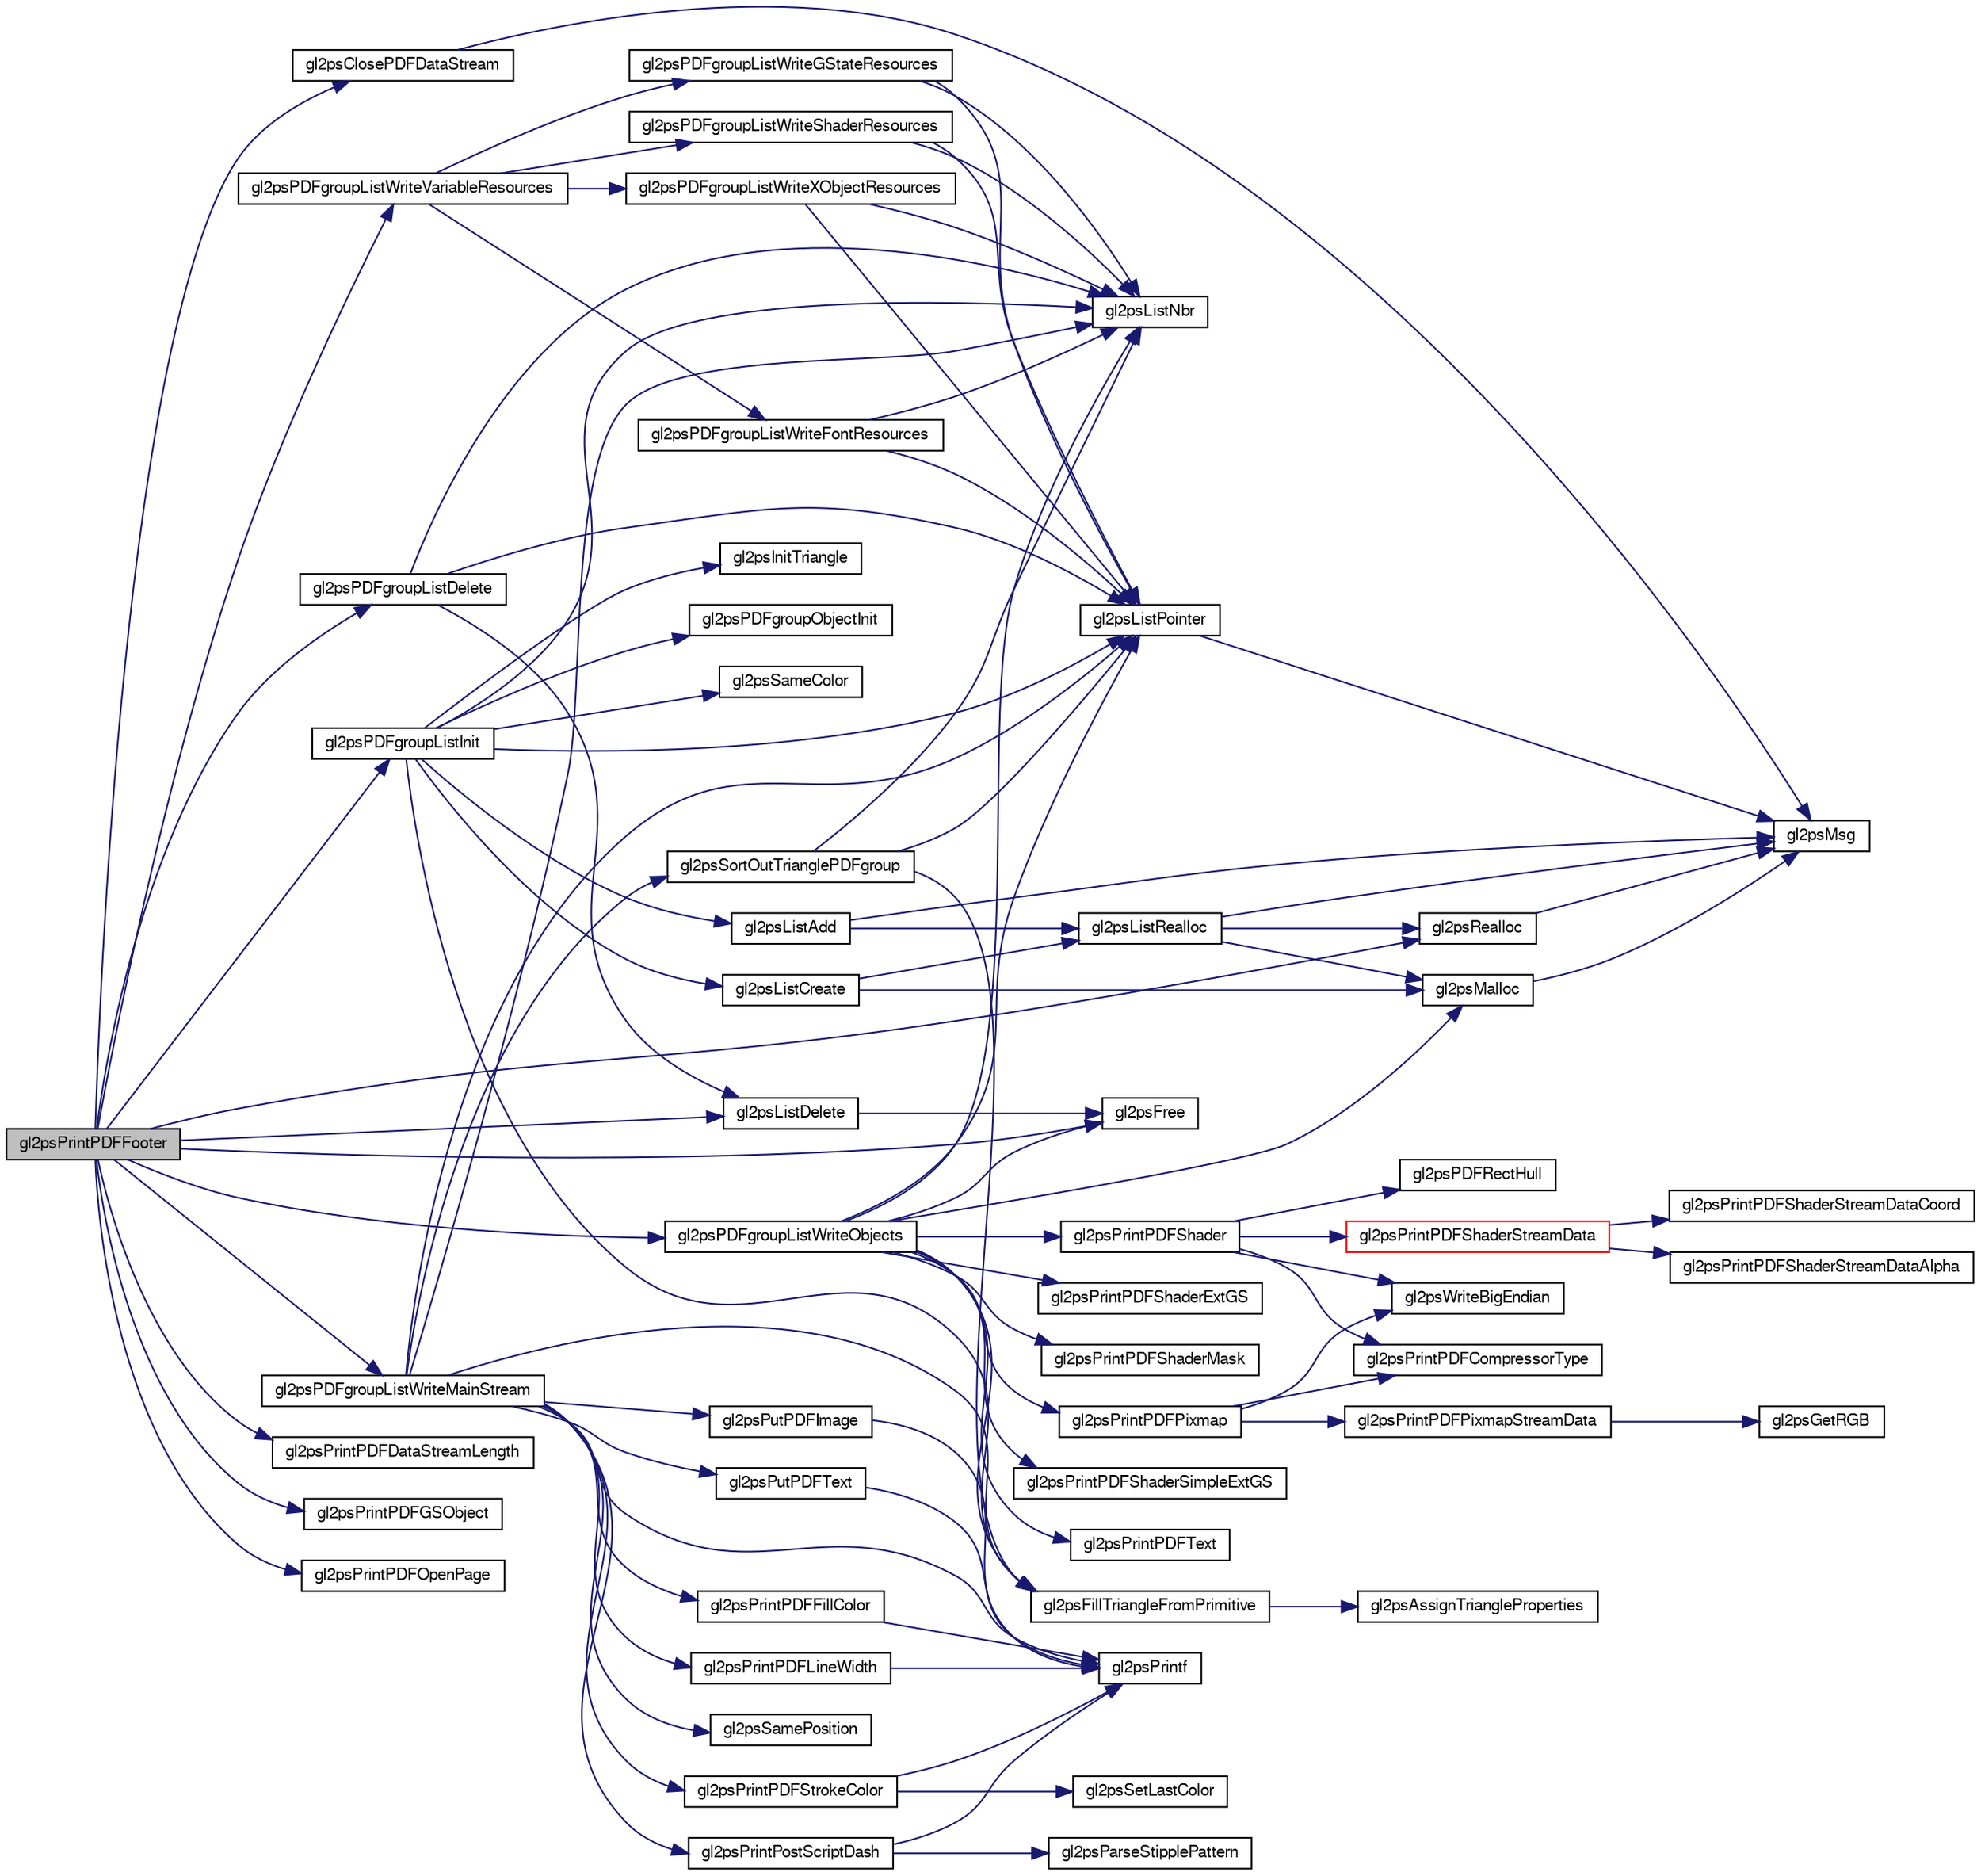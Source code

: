 digraph G
{
  edge [fontname="FreeSans",fontsize="10",labelfontname="FreeSans",labelfontsize="10"];
  node [fontname="FreeSans",fontsize="10",shape=record];
  rankdir="LR";
  Node1 [label="gl2psPrintPDFFooter",height=0.2,width=0.4,color="black", fillcolor="grey75", style="filled" fontcolor="black"];
  Node1 -> Node2 [color="midnightblue",fontsize="10",style="solid",fontname="FreeSans"];
  Node2 [label="gl2psClosePDFDataStream",height=0.2,width=0.4,color="black", fillcolor="white", style="filled",URL="$gl2ps_8c.html#aca17c25afda9e0f89745683cec9e160a"];
  Node2 -> Node3 [color="midnightblue",fontsize="10",style="solid",fontname="FreeSans"];
  Node3 [label="gl2psMsg",height=0.2,width=0.4,color="black", fillcolor="white", style="filled",URL="$gl2ps_8c.html#ab2b05dc9c0ad9b295309ef903218908c"];
  Node1 -> Node4 [color="midnightblue",fontsize="10",style="solid",fontname="FreeSans"];
  Node4 [label="gl2psFree",height=0.2,width=0.4,color="black", fillcolor="white", style="filled",URL="$gl2ps_8c.html#a9da21cb65c24c911efd2d82c988287bc"];
  Node1 -> Node5 [color="midnightblue",fontsize="10",style="solid",fontname="FreeSans"];
  Node5 [label="gl2psListDelete",height=0.2,width=0.4,color="black", fillcolor="white", style="filled",URL="$gl2ps_8c.html#a68be16bf8eebaacde59eac878cd23f33"];
  Node5 -> Node4 [color="midnightblue",fontsize="10",style="solid",fontname="FreeSans"];
  Node1 -> Node6 [color="midnightblue",fontsize="10",style="solid",fontname="FreeSans"];
  Node6 [label="gl2psPDFgroupListDelete",height=0.2,width=0.4,color="black", fillcolor="white", style="filled",URL="$gl2ps_8c.html#acc118a21a43d568176c82370e7891b0e"];
  Node6 -> Node5 [color="midnightblue",fontsize="10",style="solid",fontname="FreeSans"];
  Node6 -> Node7 [color="midnightblue",fontsize="10",style="solid",fontname="FreeSans"];
  Node7 [label="gl2psListNbr",height=0.2,width=0.4,color="black", fillcolor="white", style="filled",URL="$gl2ps_8c.html#a2465a92c54cf5b9492d2300086f522eb"];
  Node6 -> Node8 [color="midnightblue",fontsize="10",style="solid",fontname="FreeSans"];
  Node8 [label="gl2psListPointer",height=0.2,width=0.4,color="black", fillcolor="white", style="filled",URL="$gl2ps_8c.html#af67ad40f61fddd9b042081c96b1be98b"];
  Node8 -> Node3 [color="midnightblue",fontsize="10",style="solid",fontname="FreeSans"];
  Node1 -> Node9 [color="midnightblue",fontsize="10",style="solid",fontname="FreeSans"];
  Node9 [label="gl2psPDFgroupListInit",height=0.2,width=0.4,color="black", fillcolor="white", style="filled",URL="$gl2ps_8c.html#ab457d25e4822ea736c783f579aa95637"];
  Node9 -> Node10 [color="midnightblue",fontsize="10",style="solid",fontname="FreeSans"];
  Node10 [label="gl2psFillTriangleFromPrimitive",height=0.2,width=0.4,color="black", fillcolor="white", style="filled",URL="$gl2ps_8c.html#afcf3c1ad52b5e7bc56dbfd47413b0195"];
  Node10 -> Node11 [color="midnightblue",fontsize="10",style="solid",fontname="FreeSans"];
  Node11 [label="gl2psAssignTriangleProperties",height=0.2,width=0.4,color="black", fillcolor="white", style="filled",URL="$gl2ps_8c.html#a11b4dc6eb70208dd196be79e4c8b8c2c"];
  Node9 -> Node12 [color="midnightblue",fontsize="10",style="solid",fontname="FreeSans"];
  Node12 [label="gl2psInitTriangle",height=0.2,width=0.4,color="black", fillcolor="white", style="filled",URL="$gl2ps_8c.html#a3327e4e72c171944aec2bb02ebd06063"];
  Node9 -> Node13 [color="midnightblue",fontsize="10",style="solid",fontname="FreeSans"];
  Node13 [label="gl2psListAdd",height=0.2,width=0.4,color="black", fillcolor="white", style="filled",URL="$gl2ps_8c.html#ac6854212b14c712b8866abe23ff3e329"];
  Node13 -> Node14 [color="midnightblue",fontsize="10",style="solid",fontname="FreeSans"];
  Node14 [label="gl2psListRealloc",height=0.2,width=0.4,color="black", fillcolor="white", style="filled",URL="$gl2ps_8c.html#ad60529307a4f9f99386e892d4a0879ed"];
  Node14 -> Node15 [color="midnightblue",fontsize="10",style="solid",fontname="FreeSans"];
  Node15 [label="gl2psMalloc",height=0.2,width=0.4,color="black", fillcolor="white", style="filled",URL="$gl2ps_8c.html#ae8687abe691957a70d1b0456015e2a4f"];
  Node15 -> Node3 [color="midnightblue",fontsize="10",style="solid",fontname="FreeSans"];
  Node14 -> Node3 [color="midnightblue",fontsize="10",style="solid",fontname="FreeSans"];
  Node14 -> Node16 [color="midnightblue",fontsize="10",style="solid",fontname="FreeSans"];
  Node16 [label="gl2psRealloc",height=0.2,width=0.4,color="black", fillcolor="white", style="filled",URL="$gl2ps_8c.html#ad97a3884fd09ae984f539e0ebc59b9ed"];
  Node16 -> Node3 [color="midnightblue",fontsize="10",style="solid",fontname="FreeSans"];
  Node13 -> Node3 [color="midnightblue",fontsize="10",style="solid",fontname="FreeSans"];
  Node9 -> Node17 [color="midnightblue",fontsize="10",style="solid",fontname="FreeSans"];
  Node17 [label="gl2psListCreate",height=0.2,width=0.4,color="black", fillcolor="white", style="filled",URL="$gl2ps_8c.html#ab361e8cdc565ddf47117405c7a3923fb"];
  Node17 -> Node14 [color="midnightblue",fontsize="10",style="solid",fontname="FreeSans"];
  Node17 -> Node15 [color="midnightblue",fontsize="10",style="solid",fontname="FreeSans"];
  Node9 -> Node7 [color="midnightblue",fontsize="10",style="solid",fontname="FreeSans"];
  Node9 -> Node8 [color="midnightblue",fontsize="10",style="solid",fontname="FreeSans"];
  Node9 -> Node18 [color="midnightblue",fontsize="10",style="solid",fontname="FreeSans"];
  Node18 [label="gl2psPDFgroupObjectInit",height=0.2,width=0.4,color="black", fillcolor="white", style="filled",URL="$gl2ps_8c.html#a005163d83b80f5d62e90a00f86cf4d19"];
  Node9 -> Node19 [color="midnightblue",fontsize="10",style="solid",fontname="FreeSans"];
  Node19 [label="gl2psSameColor",height=0.2,width=0.4,color="black", fillcolor="white", style="filled",URL="$gl2ps_8c.html#a1de2a0f53b7234b7b668a0114de03719"];
  Node1 -> Node20 [color="midnightblue",fontsize="10",style="solid",fontname="FreeSans"];
  Node20 [label="gl2psPDFgroupListWriteMainStream",height=0.2,width=0.4,color="black", fillcolor="white", style="filled",URL="$gl2ps_8c.html#a35139168f094ebdf9a521777d62f8ae8"];
  Node20 -> Node10 [color="midnightblue",fontsize="10",style="solid",fontname="FreeSans"];
  Node20 -> Node7 [color="midnightblue",fontsize="10",style="solid",fontname="FreeSans"];
  Node20 -> Node8 [color="midnightblue",fontsize="10",style="solid",fontname="FreeSans"];
  Node20 -> Node21 [color="midnightblue",fontsize="10",style="solid",fontname="FreeSans"];
  Node21 [label="gl2psPrintf",height=0.2,width=0.4,color="black", fillcolor="white", style="filled",URL="$gl2ps_8c.html#ac9f550ea1c4dfd5a1d89a75c80d5ba77"];
  Node20 -> Node22 [color="midnightblue",fontsize="10",style="solid",fontname="FreeSans"];
  Node22 [label="gl2psPrintPDFFillColor",height=0.2,width=0.4,color="black", fillcolor="white", style="filled",URL="$gl2ps_8c.html#aee6e584e883862a0776d79c8e4fcf384"];
  Node22 -> Node21 [color="midnightblue",fontsize="10",style="solid",fontname="FreeSans"];
  Node20 -> Node23 [color="midnightblue",fontsize="10",style="solid",fontname="FreeSans"];
  Node23 [label="gl2psPrintPDFLineWidth",height=0.2,width=0.4,color="black", fillcolor="white", style="filled",URL="$gl2ps_8c.html#acc281cf15a46d68efd6376accd519571"];
  Node23 -> Node21 [color="midnightblue",fontsize="10",style="solid",fontname="FreeSans"];
  Node20 -> Node24 [color="midnightblue",fontsize="10",style="solid",fontname="FreeSans"];
  Node24 [label="gl2psPrintPDFStrokeColor",height=0.2,width=0.4,color="black", fillcolor="white", style="filled",URL="$gl2ps_8c.html#ac7fa05dad7611f59dd5655a07ec8899c"];
  Node24 -> Node25 [color="midnightblue",fontsize="10",style="solid",fontname="FreeSans"];
  Node25 [label="gl2psSetLastColor",height=0.2,width=0.4,color="black", fillcolor="white", style="filled",URL="$gl2ps_8c.html#a4fdba08f6a02ee62a3afbade8f740adf"];
  Node24 -> Node21 [color="midnightblue",fontsize="10",style="solid",fontname="FreeSans"];
  Node20 -> Node26 [color="midnightblue",fontsize="10",style="solid",fontname="FreeSans"];
  Node26 [label="gl2psPrintPostScriptDash",height=0.2,width=0.4,color="black", fillcolor="white", style="filled",URL="$gl2ps_8c.html#aeadc59cf0861bc21e40cf657457aa5fc"];
  Node26 -> Node21 [color="midnightblue",fontsize="10",style="solid",fontname="FreeSans"];
  Node26 -> Node27 [color="midnightblue",fontsize="10",style="solid",fontname="FreeSans"];
  Node27 [label="gl2psParseStipplePattern",height=0.2,width=0.4,color="black", fillcolor="white", style="filled",URL="$gl2ps_8c.html#aef0124d8742e2a3a4fe2878eaa9e9302"];
  Node20 -> Node28 [color="midnightblue",fontsize="10",style="solid",fontname="FreeSans"];
  Node28 [label="gl2psPutPDFImage",height=0.2,width=0.4,color="black", fillcolor="white", style="filled",URL="$gl2ps_8c.html#af81bf33b083705cef97987780756bbda"];
  Node28 -> Node21 [color="midnightblue",fontsize="10",style="solid",fontname="FreeSans"];
  Node20 -> Node29 [color="midnightblue",fontsize="10",style="solid",fontname="FreeSans"];
  Node29 [label="gl2psPutPDFText",height=0.2,width=0.4,color="black", fillcolor="white", style="filled",URL="$gl2ps_8c.html#ad162a260069e2c3c296a6ffbba2e53ae"];
  Node29 -> Node21 [color="midnightblue",fontsize="10",style="solid",fontname="FreeSans"];
  Node20 -> Node30 [color="midnightblue",fontsize="10",style="solid",fontname="FreeSans"];
  Node30 [label="gl2psSamePosition",height=0.2,width=0.4,color="black", fillcolor="white", style="filled",URL="$gl2ps_8c.html#a25e9d5425881a43c99ad4c9cb9e8e5db"];
  Node20 -> Node31 [color="midnightblue",fontsize="10",style="solid",fontname="FreeSans"];
  Node31 [label="gl2psSortOutTrianglePDFgroup",height=0.2,width=0.4,color="black", fillcolor="white", style="filled",URL="$gl2ps_8c.html#a93eaba1646465c27c2bedb2a8dc52438"];
  Node31 -> Node7 [color="midnightblue",fontsize="10",style="solid",fontname="FreeSans"];
  Node31 -> Node8 [color="midnightblue",fontsize="10",style="solid",fontname="FreeSans"];
  Node31 -> Node10 [color="midnightblue",fontsize="10",style="solid",fontname="FreeSans"];
  Node1 -> Node32 [color="midnightblue",fontsize="10",style="solid",fontname="FreeSans"];
  Node32 [label="gl2psPDFgroupListWriteObjects",height=0.2,width=0.4,color="black", fillcolor="white", style="filled",URL="$gl2ps_8c.html#aaabeac9e752b9df747c77df07e417a9f"];
  Node32 -> Node10 [color="midnightblue",fontsize="10",style="solid",fontname="FreeSans"];
  Node32 -> Node4 [color="midnightblue",fontsize="10",style="solid",fontname="FreeSans"];
  Node32 -> Node7 [color="midnightblue",fontsize="10",style="solid",fontname="FreeSans"];
  Node32 -> Node8 [color="midnightblue",fontsize="10",style="solid",fontname="FreeSans"];
  Node32 -> Node15 [color="midnightblue",fontsize="10",style="solid",fontname="FreeSans"];
  Node32 -> Node33 [color="midnightblue",fontsize="10",style="solid",fontname="FreeSans"];
  Node33 [label="gl2psPrintPDFPixmap",height=0.2,width=0.4,color="black", fillcolor="white", style="filled",URL="$gl2ps_8c.html#ad43bb8af9d10ec93560a7434cde7a201"];
  Node33 -> Node34 [color="midnightblue",fontsize="10",style="solid",fontname="FreeSans"];
  Node34 [label="gl2psPrintPDFPixmapStreamData",height=0.2,width=0.4,color="black", fillcolor="white", style="filled",URL="$gl2ps_8c.html#aad188affa4048aeb8faf3ad123edaf51"];
  Node34 -> Node35 [color="midnightblue",fontsize="10",style="solid",fontname="FreeSans"];
  Node35 [label="gl2psGetRGB",height=0.2,width=0.4,color="black", fillcolor="white", style="filled",URL="$gl2ps_8c.html#ae1f8cf918cc9333099941399a2d20ef5"];
  Node33 -> Node36 [color="midnightblue",fontsize="10",style="solid",fontname="FreeSans"];
  Node36 [label="gl2psPrintPDFCompressorType",height=0.2,width=0.4,color="black", fillcolor="white", style="filled",URL="$gl2ps_8c.html#a3aaeb02c13723795687b66724c6f11b0"];
  Node33 -> Node37 [color="midnightblue",fontsize="10",style="solid",fontname="FreeSans"];
  Node37 [label="gl2psWriteBigEndian",height=0.2,width=0.4,color="black", fillcolor="white", style="filled",URL="$gl2ps_8c.html#ae5de03a0bcb72efeaae1a162fef19b4d"];
  Node32 -> Node38 [color="midnightblue",fontsize="10",style="solid",fontname="FreeSans"];
  Node38 [label="gl2psPrintPDFShader",height=0.2,width=0.4,color="black", fillcolor="white", style="filled",URL="$gl2ps_8c.html#a245df81b439b62f352efc3b3ab225975"];
  Node38 -> Node39 [color="midnightblue",fontsize="10",style="solid",fontname="FreeSans"];
  Node39 [label="gl2psPDFRectHull",height=0.2,width=0.4,color="black", fillcolor="white", style="filled",URL="$gl2ps_8c.html#a7c567436ebdf68003f6008e33eec3e5a"];
  Node38 -> Node40 [color="midnightblue",fontsize="10",style="solid",fontname="FreeSans"];
  Node40 [label="gl2psPrintPDFShaderStreamData",height=0.2,width=0.4,color="red", fillcolor="white", style="filled",URL="$gl2ps_8c.html#affe9dd97a47572a8adc89145da2c6e66"];
  Node40 -> Node41 [color="midnightblue",fontsize="10",style="solid",fontname="FreeSans"];
  Node41 [label="gl2psPrintPDFShaderStreamDataCoord",height=0.2,width=0.4,color="black", fillcolor="white", style="filled",URL="$gl2ps_8c.html#a6613ba5cb6bc0a9dbdc49009d6bd8196"];
  Node40 -> Node42 [color="midnightblue",fontsize="10",style="solid",fontname="FreeSans"];
  Node42 [label="gl2psPrintPDFShaderStreamDataAlpha",height=0.2,width=0.4,color="black", fillcolor="white", style="filled",URL="$gl2ps_8c.html#ace097226570d4446c513b8c8ea509bb1"];
  Node38 -> Node36 [color="midnightblue",fontsize="10",style="solid",fontname="FreeSans"];
  Node38 -> Node37 [color="midnightblue",fontsize="10",style="solid",fontname="FreeSans"];
  Node32 -> Node43 [color="midnightblue",fontsize="10",style="solid",fontname="FreeSans"];
  Node43 [label="gl2psPrintPDFShaderExtGS",height=0.2,width=0.4,color="black", fillcolor="white", style="filled",URL="$gl2ps_8c.html#ae89e8ec7b50800af216ce14fea1ac7e6"];
  Node32 -> Node44 [color="midnightblue",fontsize="10",style="solid",fontname="FreeSans"];
  Node44 [label="gl2psPrintPDFShaderMask",height=0.2,width=0.4,color="black", fillcolor="white", style="filled",URL="$gl2ps_8c.html#aedfac9e5fc0a4dc04ebfeaf22791b621"];
  Node32 -> Node45 [color="midnightblue",fontsize="10",style="solid",fontname="FreeSans"];
  Node45 [label="gl2psPrintPDFShaderSimpleExtGS",height=0.2,width=0.4,color="black", fillcolor="white", style="filled",URL="$gl2ps_8c.html#a5045b363dcb883124f28b1ecda056cf9"];
  Node32 -> Node46 [color="midnightblue",fontsize="10",style="solid",fontname="FreeSans"];
  Node46 [label="gl2psPrintPDFText",height=0.2,width=0.4,color="black", fillcolor="white", style="filled",URL="$gl2ps_8c.html#a7583ee259343e597e3fa53b41d92829a"];
  Node1 -> Node47 [color="midnightblue",fontsize="10",style="solid",fontname="FreeSans"];
  Node47 [label="gl2psPDFgroupListWriteVariableResources",height=0.2,width=0.4,color="black", fillcolor="white", style="filled",URL="$gl2ps_8c.html#afcf1dd13967428e50fd9560342417ec5"];
  Node47 -> Node48 [color="midnightblue",fontsize="10",style="solid",fontname="FreeSans"];
  Node48 [label="gl2psPDFgroupListWriteFontResources",height=0.2,width=0.4,color="black", fillcolor="white", style="filled",URL="$gl2ps_8c.html#a38d966194d2f9024d3c46eaf95aacc95"];
  Node48 -> Node7 [color="midnightblue",fontsize="10",style="solid",fontname="FreeSans"];
  Node48 -> Node8 [color="midnightblue",fontsize="10",style="solid",fontname="FreeSans"];
  Node47 -> Node49 [color="midnightblue",fontsize="10",style="solid",fontname="FreeSans"];
  Node49 [label="gl2psPDFgroupListWriteGStateResources",height=0.2,width=0.4,color="black", fillcolor="white", style="filled",URL="$gl2ps_8c.html#a6db19291a24c3d092622bd32db7ed63a"];
  Node49 -> Node7 [color="midnightblue",fontsize="10",style="solid",fontname="FreeSans"];
  Node49 -> Node8 [color="midnightblue",fontsize="10",style="solid",fontname="FreeSans"];
  Node47 -> Node50 [color="midnightblue",fontsize="10",style="solid",fontname="FreeSans"];
  Node50 [label="gl2psPDFgroupListWriteShaderResources",height=0.2,width=0.4,color="black", fillcolor="white", style="filled",URL="$gl2ps_8c.html#a42fd421566c79faed5b51aef1084f0d5"];
  Node50 -> Node7 [color="midnightblue",fontsize="10",style="solid",fontname="FreeSans"];
  Node50 -> Node8 [color="midnightblue",fontsize="10",style="solid",fontname="FreeSans"];
  Node47 -> Node51 [color="midnightblue",fontsize="10",style="solid",fontname="FreeSans"];
  Node51 [label="gl2psPDFgroupListWriteXObjectResources",height=0.2,width=0.4,color="black", fillcolor="white", style="filled",URL="$gl2ps_8c.html#a2e55ef84345a576ea85029a8bfef7fcd"];
  Node51 -> Node7 [color="midnightblue",fontsize="10",style="solid",fontname="FreeSans"];
  Node51 -> Node8 [color="midnightblue",fontsize="10",style="solid",fontname="FreeSans"];
  Node1 -> Node52 [color="midnightblue",fontsize="10",style="solid",fontname="FreeSans"];
  Node52 [label="gl2psPrintPDFDataStreamLength",height=0.2,width=0.4,color="black", fillcolor="white", style="filled",URL="$gl2ps_8c.html#a9b4e58c3c95982279bf7a18a1cb29b09"];
  Node1 -> Node53 [color="midnightblue",fontsize="10",style="solid",fontname="FreeSans"];
  Node53 [label="gl2psPrintPDFGSObject",height=0.2,width=0.4,color="black", fillcolor="white", style="filled",URL="$gl2ps_8c.html#af70ff37360607f8cc8ad1eb55fd3c1b6"];
  Node1 -> Node54 [color="midnightblue",fontsize="10",style="solid",fontname="FreeSans"];
  Node54 [label="gl2psPrintPDFOpenPage",height=0.2,width=0.4,color="black", fillcolor="white", style="filled",URL="$gl2ps_8c.html#a1dabf3a630c2e5871346737d946c53fe"];
  Node1 -> Node16 [color="midnightblue",fontsize="10",style="solid",fontname="FreeSans"];
}
